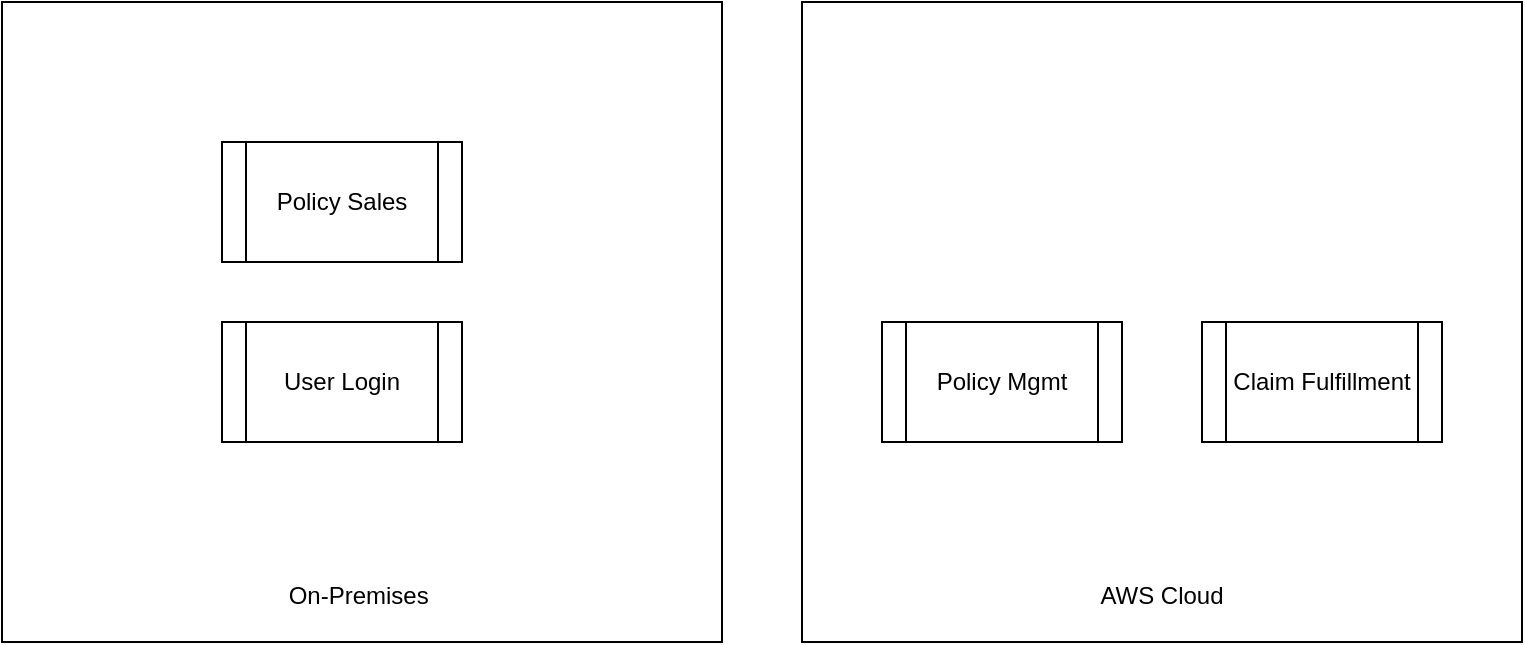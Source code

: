 <mxfile version="15.9.4" type="github">
  <diagram id="ZEfPuLLMJMWpmsokMUxt" name="Page-1">
    <mxGraphModel dx="1038" dy="547" grid="1" gridSize="10" guides="1" tooltips="1" connect="1" arrows="1" fold="1" page="1" pageScale="1" pageWidth="850" pageHeight="1100" math="0" shadow="0">
      <root>
        <mxCell id="0" />
        <mxCell id="1" parent="0" />
        <mxCell id="B-M5C0hGjFtWOs6rULiK-1" value="&lt;br&gt;&lt;br&gt;&lt;br&gt;&lt;br&gt;&lt;br&gt;&lt;br&gt;&lt;br&gt;&lt;br&gt;&lt;br&gt;&lt;br&gt;&lt;br&gt;&lt;br&gt;&lt;br&gt;&lt;br&gt;&lt;br&gt;&lt;br&gt;&lt;br&gt;&lt;br&gt;&lt;br&gt;On-Premises&lt;span style=&quot;white-space: pre&quot;&gt;	&lt;/span&gt;" style="rounded=0;whiteSpace=wrap;html=1;" vertex="1" parent="1">
          <mxGeometry x="80" y="120" width="360" height="320" as="geometry" />
        </mxCell>
        <mxCell id="B-M5C0hGjFtWOs6rULiK-2" value="&lt;br&gt;&lt;br&gt;&lt;br&gt;&lt;br&gt;&lt;br&gt;&lt;br&gt;&lt;br&gt;&lt;br&gt;&lt;br&gt;&lt;br&gt;&lt;br&gt;&lt;br&gt;&lt;br&gt;&lt;br&gt;&lt;br&gt;&lt;br&gt;&lt;br&gt;&lt;br&gt;&lt;br&gt;AWS Cloud" style="rounded=0;whiteSpace=wrap;html=1;" vertex="1" parent="1">
          <mxGeometry x="480" y="120" width="360" height="320" as="geometry" />
        </mxCell>
        <mxCell id="B-M5C0hGjFtWOs6rULiK-3" value="Policy Mgmt" style="shape=process;whiteSpace=wrap;html=1;backgroundOutline=1;" vertex="1" parent="1">
          <mxGeometry x="520" y="280" width="120" height="60" as="geometry" />
        </mxCell>
        <mxCell id="B-M5C0hGjFtWOs6rULiK-4" value="Claim Fulfillment" style="shape=process;whiteSpace=wrap;html=1;backgroundOutline=1;" vertex="1" parent="1">
          <mxGeometry x="680" y="280" width="120" height="60" as="geometry" />
        </mxCell>
        <mxCell id="B-M5C0hGjFtWOs6rULiK-5" value="Policy Sales" style="shape=process;whiteSpace=wrap;html=1;backgroundOutline=1;" vertex="1" parent="1">
          <mxGeometry x="190" y="190" width="120" height="60" as="geometry" />
        </mxCell>
        <mxCell id="B-M5C0hGjFtWOs6rULiK-6" value="User Login" style="shape=process;whiteSpace=wrap;html=1;backgroundOutline=1;" vertex="1" parent="1">
          <mxGeometry x="190" y="280" width="120" height="60" as="geometry" />
        </mxCell>
      </root>
    </mxGraphModel>
  </diagram>
</mxfile>
